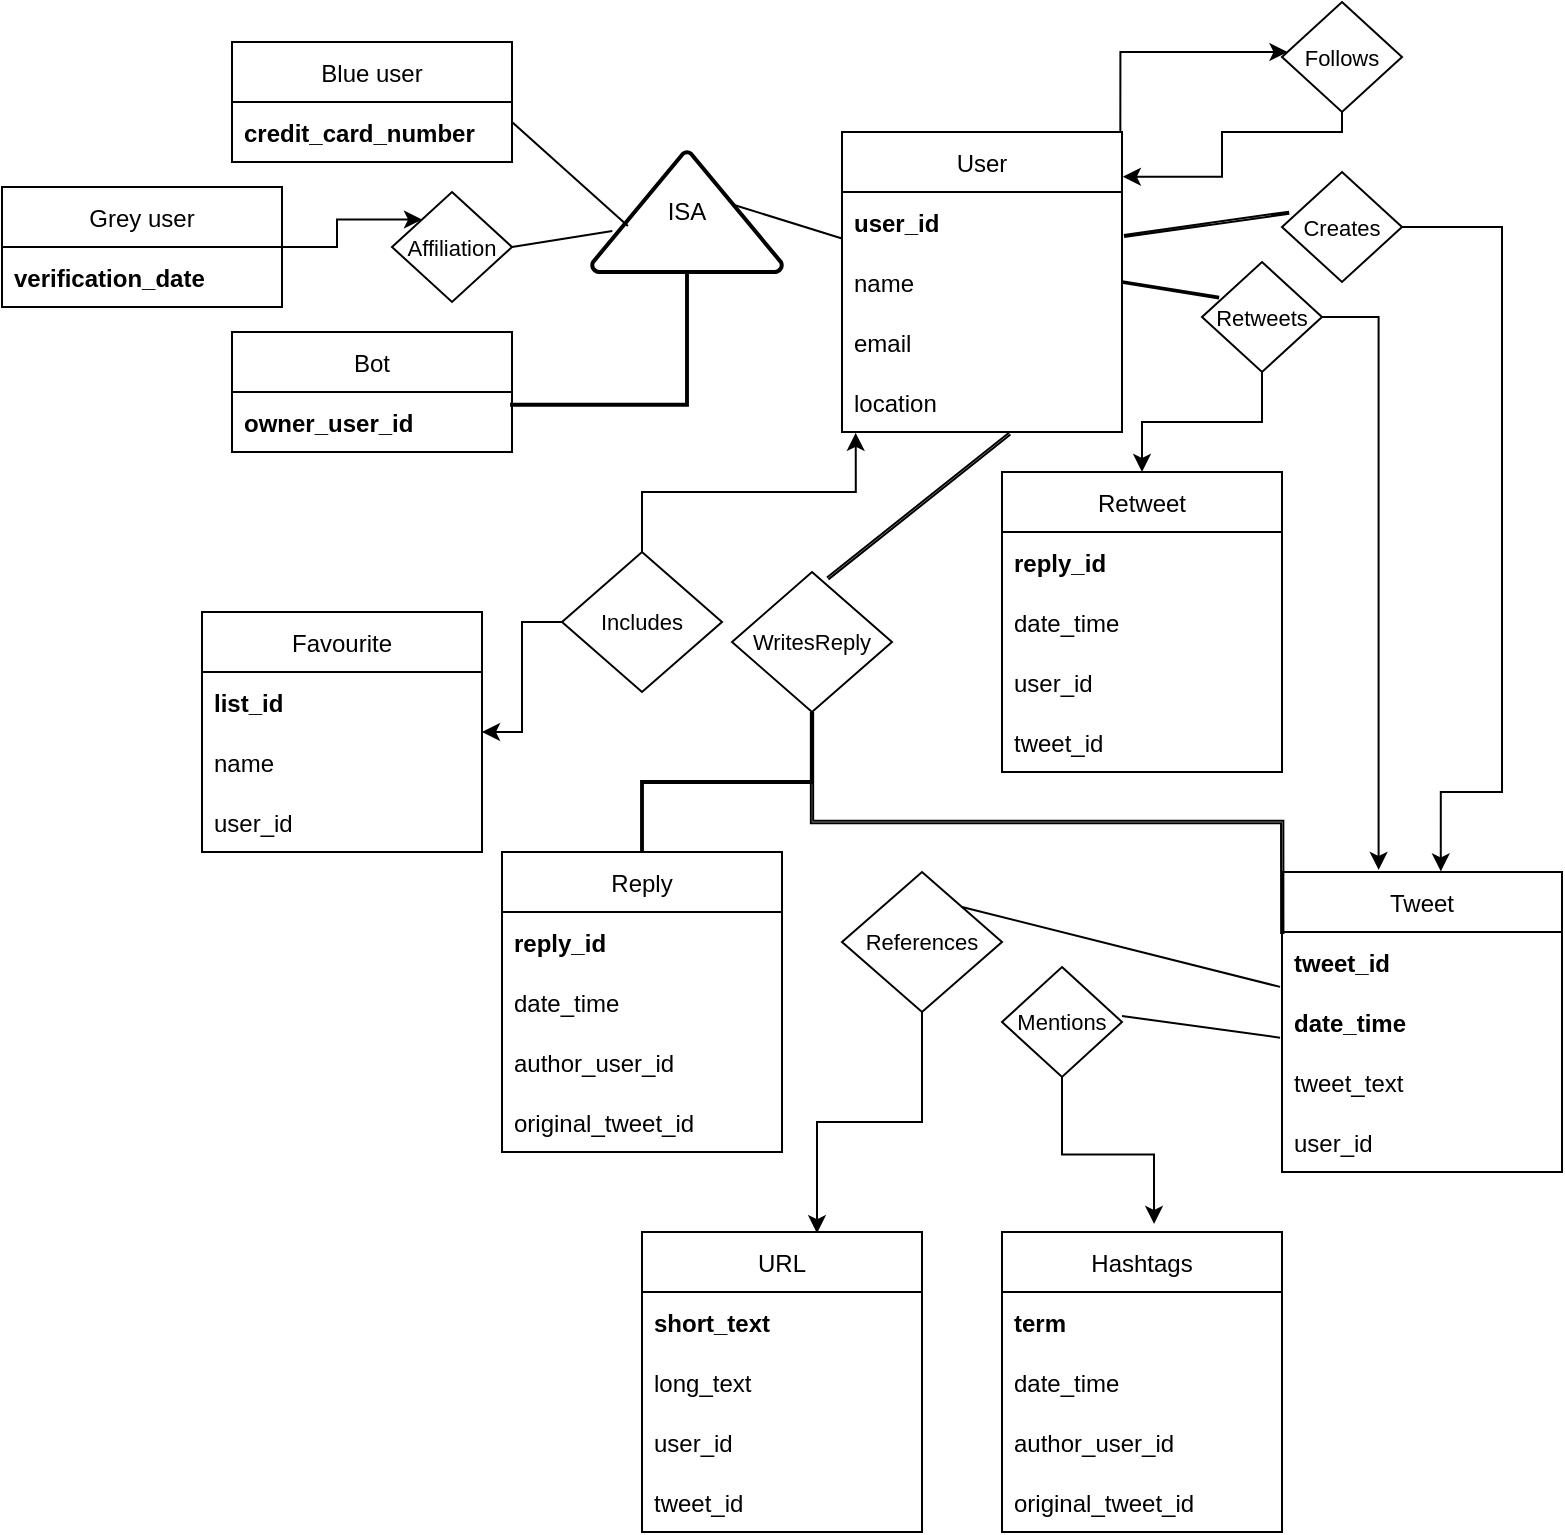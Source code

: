 <mxfile version="16.4.11" type="github"><diagram id="NhUPEk0FaMcbmMfJ17T6" name="Page-1"><mxGraphModel dx="1258" dy="685" grid="1" gridSize="10" guides="1" tooltips="1" connect="1" arrows="1" fold="1" page="1" pageScale="1" pageWidth="850" pageHeight="1100" math="0" shadow="0"><root><mxCell id="0"/><mxCell id="1" parent="0"/><mxCell id="NoShA8FLxkmNSl4R1kDr-106" style="edgeStyle=orthogonalEdgeStyle;rounded=0;orthogonalLoop=1;jettySize=auto;html=1;labelBackgroundColor=default;fontFamily=Helvetica;fontSize=11;fontColor=default;endArrow=classic;strokeColor=default;exitX=0.994;exitY=0.123;exitDx=0;exitDy=0;exitPerimeter=0;" parent="1" source="NoShA8FLxkmNSl4R1kDr-1" target="NoShA8FLxkmNSl4R1kDr-69" edge="1"><mxGeometry relative="1" as="geometry"><Array as="points"><mxPoint x="619" y="30"/></Array></mxGeometry></mxCell><mxCell id="NoShA8FLxkmNSl4R1kDr-1" value="User" style="swimlane;fontStyle=0;childLayout=stackLayout;horizontal=1;startSize=30;horizontalStack=0;resizeParent=1;resizeParentMax=0;resizeLast=0;collapsible=1;marginBottom=0;" parent="1" vertex="1"><mxGeometry x="480" y="70" width="140" height="150" as="geometry"/></mxCell><mxCell id="NoShA8FLxkmNSl4R1kDr-2" value="user_id   " style="text;strokeColor=none;fillColor=none;align=left;verticalAlign=middle;spacingLeft=4;spacingRight=4;overflow=hidden;points=[[0,0.5],[1,0.5]];portConstraint=eastwest;rotatable=0;fontStyle=1" parent="NoShA8FLxkmNSl4R1kDr-1" vertex="1"><mxGeometry y="30" width="140" height="30" as="geometry"/></mxCell><mxCell id="NoShA8FLxkmNSl4R1kDr-3" value="name" style="text;strokeColor=none;fillColor=none;align=left;verticalAlign=middle;spacingLeft=4;spacingRight=4;overflow=hidden;points=[[0,0.5],[1,0.5]];portConstraint=eastwest;rotatable=0;" parent="NoShA8FLxkmNSl4R1kDr-1" vertex="1"><mxGeometry y="60" width="140" height="30" as="geometry"/></mxCell><mxCell id="NoShA8FLxkmNSl4R1kDr-4" value="email" style="text;strokeColor=none;fillColor=none;align=left;verticalAlign=middle;spacingLeft=4;spacingRight=4;overflow=hidden;points=[[0,0.5],[1,0.5]];portConstraint=eastwest;rotatable=0;" parent="NoShA8FLxkmNSl4R1kDr-1" vertex="1"><mxGeometry y="90" width="140" height="30" as="geometry"/></mxCell><mxCell id="NoShA8FLxkmNSl4R1kDr-5" value="location" style="text;strokeColor=none;fillColor=none;align=left;verticalAlign=middle;spacingLeft=4;spacingRight=4;overflow=hidden;points=[[0,0.5],[1,0.5]];portConstraint=eastwest;rotatable=0;" parent="NoShA8FLxkmNSl4R1kDr-1" vertex="1"><mxGeometry y="120" width="140" height="30" as="geometry"/></mxCell><mxCell id="NoShA8FLxkmNSl4R1kDr-7" value="Tweet" style="swimlane;fontStyle=0;childLayout=stackLayout;horizontal=1;startSize=30;horizontalStack=0;resizeParent=1;resizeParentMax=0;resizeLast=0;collapsible=1;marginBottom=0;" parent="1" vertex="1"><mxGeometry x="700" y="440" width="140" height="150" as="geometry"/></mxCell><mxCell id="NoShA8FLxkmNSl4R1kDr-8" value="tweet_id" style="text;strokeColor=none;fillColor=none;align=left;verticalAlign=middle;spacingLeft=4;spacingRight=4;overflow=hidden;points=[[0,0.5],[1,0.5]];portConstraint=eastwest;rotatable=0;fontStyle=1" parent="NoShA8FLxkmNSl4R1kDr-7" vertex="1"><mxGeometry y="30" width="140" height="30" as="geometry"/></mxCell><mxCell id="NoShA8FLxkmNSl4R1kDr-46" value="date_time" style="text;strokeColor=none;fillColor=none;align=left;verticalAlign=middle;spacingLeft=4;spacingRight=4;overflow=hidden;points=[[0,0.5],[1,0.5]];portConstraint=eastwest;rotatable=0;fontStyle=1" parent="NoShA8FLxkmNSl4R1kDr-7" vertex="1"><mxGeometry y="60" width="140" height="30" as="geometry"/></mxCell><mxCell id="NoShA8FLxkmNSl4R1kDr-10" value="tweet_text" style="text;strokeColor=none;fillColor=none;align=left;verticalAlign=middle;spacingLeft=4;spacingRight=4;overflow=hidden;points=[[0,0.5],[1,0.5]];portConstraint=eastwest;rotatable=0;" parent="NoShA8FLxkmNSl4R1kDr-7" vertex="1"><mxGeometry y="90" width="140" height="30" as="geometry"/></mxCell><mxCell id="NoShA8FLxkmNSl4R1kDr-11" value="user_id" style="text;strokeColor=none;fillColor=none;align=left;verticalAlign=middle;spacingLeft=4;spacingRight=4;overflow=hidden;points=[[0,0.5],[1,0.5]];portConstraint=eastwest;rotatable=0;" parent="NoShA8FLxkmNSl4R1kDr-7" vertex="1"><mxGeometry y="120" width="140" height="30" as="geometry"/></mxCell><mxCell id="NoShA8FLxkmNSl4R1kDr-32" value="Favourite" style="swimlane;fontStyle=0;childLayout=stackLayout;horizontal=1;startSize=30;horizontalStack=0;resizeParent=1;resizeParentMax=0;resizeLast=0;collapsible=1;marginBottom=0;" parent="1" vertex="1"><mxGeometry x="160" y="310" width="140" height="120" as="geometry"/></mxCell><mxCell id="NoShA8FLxkmNSl4R1kDr-33" value="list_id" style="text;strokeColor=none;fillColor=none;align=left;verticalAlign=middle;spacingLeft=4;spacingRight=4;overflow=hidden;points=[[0,0.5],[1,0.5]];portConstraint=eastwest;rotatable=0;fontStyle=1" parent="NoShA8FLxkmNSl4R1kDr-32" vertex="1"><mxGeometry y="30" width="140" height="30" as="geometry"/></mxCell><mxCell id="NoShA8FLxkmNSl4R1kDr-34" value="name" style="text;strokeColor=none;fillColor=none;align=left;verticalAlign=middle;spacingLeft=4;spacingRight=4;overflow=hidden;points=[[0,0.5],[1,0.5]];portConstraint=eastwest;rotatable=0;" parent="NoShA8FLxkmNSl4R1kDr-32" vertex="1"><mxGeometry y="60" width="140" height="30" as="geometry"/></mxCell><mxCell id="NoShA8FLxkmNSl4R1kDr-36" value="user_id" style="text;strokeColor=none;fillColor=none;align=left;verticalAlign=middle;spacingLeft=4;spacingRight=4;overflow=hidden;points=[[0,0.5],[1,0.5]];portConstraint=eastwest;rotatable=0;" parent="NoShA8FLxkmNSl4R1kDr-32" vertex="1"><mxGeometry y="90" width="140" height="30" as="geometry"/></mxCell><mxCell id="NoShA8FLxkmNSl4R1kDr-37" value="Blue user" style="swimlane;fontStyle=0;childLayout=stackLayout;horizontal=1;startSize=30;horizontalStack=0;resizeParent=1;resizeParentMax=0;resizeLast=0;collapsible=1;marginBottom=0;" parent="1" vertex="1"><mxGeometry x="175" y="25" width="140" height="60" as="geometry"/></mxCell><mxCell id="NoShA8FLxkmNSl4R1kDr-39" value="credit_card_number" style="text;strokeColor=none;fillColor=none;align=left;verticalAlign=middle;spacingLeft=4;spacingRight=4;overflow=hidden;points=[[0,0.5],[1,0.5]];portConstraint=eastwest;rotatable=0;fontStyle=1" parent="NoShA8FLxkmNSl4R1kDr-37" vertex="1"><mxGeometry y="30" width="140" height="30" as="geometry"/></mxCell><mxCell id="NoShA8FLxkmNSl4R1kDr-129" style="edgeStyle=orthogonalEdgeStyle;rounded=0;orthogonalLoop=1;jettySize=auto;html=1;entryX=0;entryY=0;entryDx=0;entryDy=0;labelBackgroundColor=default;fontFamily=Helvetica;fontSize=11;fontColor=default;endArrow=classic;strokeColor=default;" parent="1" source="NoShA8FLxkmNSl4R1kDr-42" target="NoShA8FLxkmNSl4R1kDr-61" edge="1"><mxGeometry relative="1" as="geometry"/></mxCell><mxCell id="NoShA8FLxkmNSl4R1kDr-42" value="Grey user" style="swimlane;fontStyle=0;childLayout=stackLayout;horizontal=1;startSize=30;horizontalStack=0;resizeParent=1;resizeParentMax=0;resizeLast=0;collapsible=1;marginBottom=0;" parent="1" vertex="1"><mxGeometry x="60" y="97.5" width="140" height="60" as="geometry"/></mxCell><mxCell id="NoShA8FLxkmNSl4R1kDr-43" value="verification_date" style="text;strokeColor=none;fillColor=none;align=left;verticalAlign=middle;spacingLeft=4;spacingRight=4;overflow=hidden;points=[[0,0.5],[1,0.5]];portConstraint=eastwest;rotatable=0;fontStyle=1" parent="NoShA8FLxkmNSl4R1kDr-42" vertex="1"><mxGeometry y="30" width="140" height="30" as="geometry"/></mxCell><mxCell id="NoShA8FLxkmNSl4R1kDr-44" value="Bot" style="swimlane;fontStyle=0;childLayout=stackLayout;horizontal=1;startSize=30;horizontalStack=0;resizeParent=1;resizeParentMax=0;resizeLast=0;collapsible=1;marginBottom=0;" parent="1" vertex="1"><mxGeometry x="175" y="170" width="140" height="60" as="geometry"/></mxCell><mxCell id="NoShA8FLxkmNSl4R1kDr-45" value="owner_user_id" style="text;strokeColor=none;fillColor=none;align=left;verticalAlign=middle;spacingLeft=4;spacingRight=4;overflow=hidden;points=[[0,0.5],[1,0.5]];portConstraint=eastwest;rotatable=0;fontStyle=1" parent="NoShA8FLxkmNSl4R1kDr-44" vertex="1"><mxGeometry y="30" width="140" height="30" as="geometry"/></mxCell><mxCell id="NoShA8FLxkmNSl4R1kDr-131" style="edgeStyle=orthogonalEdgeStyle;rounded=0;orthogonalLoop=1;jettySize=auto;html=1;entryX=0.993;entryY=0.213;entryDx=0;entryDy=0;entryPerimeter=0;labelBackgroundColor=default;fontFamily=Helvetica;fontSize=11;fontColor=default;endArrow=classic;strokeColor=default;shape=link;width=-0.943;" parent="1" source="NoShA8FLxkmNSl4R1kDr-47" target="NoShA8FLxkmNSl4R1kDr-45" edge="1"><mxGeometry relative="1" as="geometry"/></mxCell><mxCell id="NoShA8FLxkmNSl4R1kDr-47" value="ISA" style="strokeWidth=2;html=1;shape=mxgraph.flowchart.extract_or_measurement;whiteSpace=wrap;" parent="1" vertex="1"><mxGeometry x="355" y="80" width="95" height="60" as="geometry"/></mxCell><mxCell id="NoShA8FLxkmNSl4R1kDr-55" value="" style="endArrow=none;html=1;rounded=0;labelBackgroundColor=default;fontFamily=Helvetica;fontSize=11;fontColor=default;strokeColor=default;entryX=0.189;entryY=0.617;entryDx=0;entryDy=0;entryPerimeter=0;" parent="1" target="NoShA8FLxkmNSl4R1kDr-47" edge="1"><mxGeometry width="50" height="50" relative="1" as="geometry"><mxPoint x="315" y="65" as="sourcePoint"/><mxPoint x="365" y="15" as="targetPoint"/></mxGeometry></mxCell><mxCell id="NoShA8FLxkmNSl4R1kDr-57" value="" style="endArrow=none;html=1;rounded=0;labelBackgroundColor=default;fontFamily=Helvetica;fontSize=11;fontColor=default;strokeColor=default;exitX=1;exitY=0.5;exitDx=0;exitDy=0;entryX=0.107;entryY=0.659;entryDx=0;entryDy=0;entryPerimeter=0;" parent="1" source="NoShA8FLxkmNSl4R1kDr-61" target="NoShA8FLxkmNSl4R1kDr-47" edge="1"><mxGeometry width="50" height="50" relative="1" as="geometry"><mxPoint x="325" y="75" as="sourcePoint"/><mxPoint x="375" y="125" as="targetPoint"/></mxGeometry></mxCell><mxCell id="NoShA8FLxkmNSl4R1kDr-60" value="" style="endArrow=none;html=1;rounded=0;labelBackgroundColor=default;fontFamily=Helvetica;fontSize=11;fontColor=default;strokeColor=default;exitX=0.744;exitY=0.439;exitDx=0;exitDy=0;exitPerimeter=0;" parent="1" source="NoShA8FLxkmNSl4R1kDr-47" target="NoShA8FLxkmNSl4R1kDr-1" edge="1"><mxGeometry width="50" height="50" relative="1" as="geometry"><mxPoint x="320" y="110" as="sourcePoint"/><mxPoint x="377.955" y="162.02" as="targetPoint"/></mxGeometry></mxCell><mxCell id="NoShA8FLxkmNSl4R1kDr-61" value="Affiliation" style="rhombus;whiteSpace=wrap;html=1;fontFamily=Helvetica;fontSize=11;fontColor=default;" parent="1" vertex="1"><mxGeometry x="255" y="100" width="60" height="55" as="geometry"/></mxCell><mxCell id="NoShA8FLxkmNSl4R1kDr-66" value="" style="endArrow=none;html=1;rounded=0;labelBackgroundColor=default;fontFamily=Helvetica;fontSize=11;fontColor=default;strokeColor=default;exitX=0.5;exitY=1;exitDx=0;exitDy=0;exitPerimeter=0;entryX=0.5;entryY=0;entryDx=0;entryDy=0;" parent="1" source="NoShA8FLxkmNSl4R1kDr-47" edge="1"><mxGeometry width="50" height="50" relative="1" as="geometry"><mxPoint x="497.52" y="162.42" as="sourcePoint"/><mxPoint x="402.5" y="160.0" as="targetPoint"/></mxGeometry></mxCell><mxCell id="NoShA8FLxkmNSl4R1kDr-104" style="edgeStyle=orthogonalEdgeStyle;rounded=0;orthogonalLoop=1;jettySize=auto;html=1;entryX=1.003;entryY=0.149;entryDx=0;entryDy=0;entryPerimeter=0;labelBackgroundColor=default;fontFamily=Helvetica;fontSize=11;fontColor=default;endArrow=classic;strokeColor=default;" parent="1" source="NoShA8FLxkmNSl4R1kDr-69" target="NoShA8FLxkmNSl4R1kDr-1" edge="1"><mxGeometry relative="1" as="geometry"><Array as="points"><mxPoint x="730" y="70"/><mxPoint x="670" y="70"/><mxPoint x="670" y="92"/></Array></mxGeometry></mxCell><mxCell id="NoShA8FLxkmNSl4R1kDr-69" value="Follows" style="rhombus;whiteSpace=wrap;html=1;fontFamily=Helvetica;fontSize=11;fontColor=default;" parent="1" vertex="1"><mxGeometry x="700" y="5" width="60" height="55" as="geometry"/></mxCell><mxCell id="NoShA8FLxkmNSl4R1kDr-72" value="Reply" style="swimlane;fontStyle=0;childLayout=stackLayout;horizontal=1;startSize=30;horizontalStack=0;resizeParent=1;resizeParentMax=0;resizeLast=0;collapsible=1;marginBottom=0;" parent="1" vertex="1"><mxGeometry x="310" y="430" width="140" height="150" as="geometry"/></mxCell><mxCell id="NoShA8FLxkmNSl4R1kDr-73" value="reply_id" style="text;strokeColor=none;fillColor=none;align=left;verticalAlign=middle;spacingLeft=4;spacingRight=4;overflow=hidden;points=[[0,0.5],[1,0.5]];portConstraint=eastwest;rotatable=0;fontStyle=1" parent="NoShA8FLxkmNSl4R1kDr-72" vertex="1"><mxGeometry y="30" width="140" height="30" as="geometry"/></mxCell><mxCell id="NoShA8FLxkmNSl4R1kDr-74" value="date_time" style="text;strokeColor=none;fillColor=none;align=left;verticalAlign=middle;spacingLeft=4;spacingRight=4;overflow=hidden;points=[[0,0.5],[1,0.5]];portConstraint=eastwest;rotatable=0;fontStyle=0" parent="NoShA8FLxkmNSl4R1kDr-72" vertex="1"><mxGeometry y="60" width="140" height="30" as="geometry"/></mxCell><mxCell id="NoShA8FLxkmNSl4R1kDr-75" value="author_user_id" style="text;strokeColor=none;fillColor=none;align=left;verticalAlign=middle;spacingLeft=4;spacingRight=4;overflow=hidden;points=[[0,0.5],[1,0.5]];portConstraint=eastwest;rotatable=0;" parent="NoShA8FLxkmNSl4R1kDr-72" vertex="1"><mxGeometry y="90" width="140" height="30" as="geometry"/></mxCell><mxCell id="NoShA8FLxkmNSl4R1kDr-76" value="original_tweet_id" style="text;strokeColor=none;fillColor=none;align=left;verticalAlign=middle;spacingLeft=4;spacingRight=4;overflow=hidden;points=[[0,0.5],[1,0.5]];portConstraint=eastwest;rotatable=0;" parent="NoShA8FLxkmNSl4R1kDr-72" vertex="1"><mxGeometry y="120" width="140" height="30" as="geometry"/></mxCell><mxCell id="NoShA8FLxkmNSl4R1kDr-77" value="Retweet" style="swimlane;fontStyle=0;childLayout=stackLayout;horizontal=1;startSize=30;horizontalStack=0;resizeParent=1;resizeParentMax=0;resizeLast=0;collapsible=1;marginBottom=0;" parent="1" vertex="1"><mxGeometry x="560" y="240" width="140" height="150" as="geometry"/></mxCell><mxCell id="NoShA8FLxkmNSl4R1kDr-78" value="reply_id" style="text;strokeColor=none;fillColor=none;align=left;verticalAlign=middle;spacingLeft=4;spacingRight=4;overflow=hidden;points=[[0,0.5],[1,0.5]];portConstraint=eastwest;rotatable=0;fontStyle=1" parent="NoShA8FLxkmNSl4R1kDr-77" vertex="1"><mxGeometry y="30" width="140" height="30" as="geometry"/></mxCell><mxCell id="NoShA8FLxkmNSl4R1kDr-79" value="date_time" style="text;strokeColor=none;fillColor=none;align=left;verticalAlign=middle;spacingLeft=4;spacingRight=4;overflow=hidden;points=[[0,0.5],[1,0.5]];portConstraint=eastwest;rotatable=0;fontStyle=0" parent="NoShA8FLxkmNSl4R1kDr-77" vertex="1"><mxGeometry y="60" width="140" height="30" as="geometry"/></mxCell><mxCell id="NoShA8FLxkmNSl4R1kDr-80" value="user_id" style="text;strokeColor=none;fillColor=none;align=left;verticalAlign=middle;spacingLeft=4;spacingRight=4;overflow=hidden;points=[[0,0.5],[1,0.5]];portConstraint=eastwest;rotatable=0;" parent="NoShA8FLxkmNSl4R1kDr-77" vertex="1"><mxGeometry y="90" width="140" height="30" as="geometry"/></mxCell><mxCell id="NoShA8FLxkmNSl4R1kDr-81" value="tweet_id" style="text;strokeColor=none;fillColor=none;align=left;verticalAlign=middle;spacingLeft=4;spacingRight=4;overflow=hidden;points=[[0,0.5],[1,0.5]];portConstraint=eastwest;rotatable=0;" parent="NoShA8FLxkmNSl4R1kDr-77" vertex="1"><mxGeometry y="120" width="140" height="30" as="geometry"/></mxCell><mxCell id="NoShA8FLxkmNSl4R1kDr-82" value="Hashtags" style="swimlane;fontStyle=0;childLayout=stackLayout;horizontal=1;startSize=30;horizontalStack=0;resizeParent=1;resizeParentMax=0;resizeLast=0;collapsible=1;marginBottom=0;" parent="1" vertex="1"><mxGeometry x="560" y="620" width="140" height="150" as="geometry"/></mxCell><mxCell id="NoShA8FLxkmNSl4R1kDr-83" value="term" style="text;strokeColor=none;fillColor=none;align=left;verticalAlign=middle;spacingLeft=4;spacingRight=4;overflow=hidden;points=[[0,0.5],[1,0.5]];portConstraint=eastwest;rotatable=0;fontStyle=1" parent="NoShA8FLxkmNSl4R1kDr-82" vertex="1"><mxGeometry y="30" width="140" height="30" as="geometry"/></mxCell><mxCell id="NoShA8FLxkmNSl4R1kDr-84" value="date_time" style="text;strokeColor=none;fillColor=none;align=left;verticalAlign=middle;spacingLeft=4;spacingRight=4;overflow=hidden;points=[[0,0.5],[1,0.5]];portConstraint=eastwest;rotatable=0;fontStyle=0" parent="NoShA8FLxkmNSl4R1kDr-82" vertex="1"><mxGeometry y="60" width="140" height="30" as="geometry"/></mxCell><mxCell id="NoShA8FLxkmNSl4R1kDr-85" value="author_user_id" style="text;strokeColor=none;fillColor=none;align=left;verticalAlign=middle;spacingLeft=4;spacingRight=4;overflow=hidden;points=[[0,0.5],[1,0.5]];portConstraint=eastwest;rotatable=0;" parent="NoShA8FLxkmNSl4R1kDr-82" vertex="1"><mxGeometry y="90" width="140" height="30" as="geometry"/></mxCell><mxCell id="NoShA8FLxkmNSl4R1kDr-86" value="original_tweet_id" style="text;strokeColor=none;fillColor=none;align=left;verticalAlign=middle;spacingLeft=4;spacingRight=4;overflow=hidden;points=[[0,0.5],[1,0.5]];portConstraint=eastwest;rotatable=0;" parent="NoShA8FLxkmNSl4R1kDr-82" vertex="1"><mxGeometry y="120" width="140" height="30" as="geometry"/></mxCell><mxCell id="NoShA8FLxkmNSl4R1kDr-88" value="URL" style="swimlane;fontStyle=0;childLayout=stackLayout;horizontal=1;startSize=30;horizontalStack=0;resizeParent=1;resizeParentMax=0;resizeLast=0;collapsible=1;marginBottom=0;" parent="1" vertex="1"><mxGeometry x="380" y="620" width="140" height="150" as="geometry"/></mxCell><mxCell id="NoShA8FLxkmNSl4R1kDr-89" value="short_text" style="text;strokeColor=none;fillColor=none;align=left;verticalAlign=middle;spacingLeft=4;spacingRight=4;overflow=hidden;points=[[0,0.5],[1,0.5]];portConstraint=eastwest;rotatable=0;fontStyle=1" parent="NoShA8FLxkmNSl4R1kDr-88" vertex="1"><mxGeometry y="30" width="140" height="30" as="geometry"/></mxCell><mxCell id="NoShA8FLxkmNSl4R1kDr-90" value="long_text" style="text;strokeColor=none;fillColor=none;align=left;verticalAlign=middle;spacingLeft=4;spacingRight=4;overflow=hidden;points=[[0,0.5],[1,0.5]];portConstraint=eastwest;rotatable=0;fontStyle=0" parent="NoShA8FLxkmNSl4R1kDr-88" vertex="1"><mxGeometry y="60" width="140" height="30" as="geometry"/></mxCell><mxCell id="NoShA8FLxkmNSl4R1kDr-91" value="user_id" style="text;strokeColor=none;fillColor=none;align=left;verticalAlign=middle;spacingLeft=4;spacingRight=4;overflow=hidden;points=[[0,0.5],[1,0.5]];portConstraint=eastwest;rotatable=0;" parent="NoShA8FLxkmNSl4R1kDr-88" vertex="1"><mxGeometry y="90" width="140" height="30" as="geometry"/></mxCell><mxCell id="NoShA8FLxkmNSl4R1kDr-92" value="tweet_id" style="text;strokeColor=none;fillColor=none;align=left;verticalAlign=middle;spacingLeft=4;spacingRight=4;overflow=hidden;points=[[0,0.5],[1,0.5]];portConstraint=eastwest;rotatable=0;" parent="NoShA8FLxkmNSl4R1kDr-88" vertex="1"><mxGeometry y="120" width="140" height="30" as="geometry"/></mxCell><mxCell id="NoShA8FLxkmNSl4R1kDr-109" style="edgeStyle=orthogonalEdgeStyle;rounded=0;orthogonalLoop=1;jettySize=auto;html=1;entryX=0.567;entryY=-0.002;entryDx=0;entryDy=0;entryPerimeter=0;labelBackgroundColor=default;fontFamily=Helvetica;fontSize=11;fontColor=default;endArrow=classic;strokeColor=default;" parent="1" source="NoShA8FLxkmNSl4R1kDr-94" target="NoShA8FLxkmNSl4R1kDr-7" edge="1"><mxGeometry relative="1" as="geometry"><Array as="points"><mxPoint x="810" y="118"/><mxPoint x="810" y="400"/><mxPoint x="779" y="400"/></Array></mxGeometry></mxCell><mxCell id="NoShA8FLxkmNSl4R1kDr-94" value="Creates" style="rhombus;whiteSpace=wrap;html=1;fontFamily=Helvetica;fontSize=11;fontColor=default;" parent="1" vertex="1"><mxGeometry x="700" y="90" width="60" height="55" as="geometry"/></mxCell><mxCell id="NoShA8FLxkmNSl4R1kDr-111" style="edgeStyle=orthogonalEdgeStyle;rounded=0;orthogonalLoop=1;jettySize=auto;html=1;labelBackgroundColor=default;fontFamily=Helvetica;fontSize=11;fontColor=default;endArrow=classic;strokeColor=default;shape=link;width=0.924;" parent="1" source="NoShA8FLxkmNSl4R1kDr-95" target="NoShA8FLxkmNSl4R1kDr-72" edge="1"><mxGeometry relative="1" as="geometry"/></mxCell><mxCell id="NoShA8FLxkmNSl4R1kDr-116" style="edgeStyle=orthogonalEdgeStyle;rounded=0;orthogonalLoop=1;jettySize=auto;html=1;entryX=0.001;entryY=0.033;entryDx=0;entryDy=0;entryPerimeter=0;labelBackgroundColor=default;fontFamily=Helvetica;fontSize=11;fontColor=default;endArrow=classic;strokeColor=default;shape=link;width=1.148;" parent="1" source="NoShA8FLxkmNSl4R1kDr-95" target="NoShA8FLxkmNSl4R1kDr-8" edge="1"><mxGeometry relative="1" as="geometry"><Array as="points"><mxPoint x="465" y="415"/><mxPoint x="700" y="415"/></Array></mxGeometry></mxCell><mxCell id="NoShA8FLxkmNSl4R1kDr-95" value="WritesReply" style="rhombus;whiteSpace=wrap;html=1;fontFamily=Helvetica;fontSize=11;fontColor=default;" parent="1" vertex="1"><mxGeometry x="425" y="290" width="80" height="70" as="geometry"/></mxCell><mxCell id="NoShA8FLxkmNSl4R1kDr-118" style="edgeStyle=orthogonalEdgeStyle;rounded=0;orthogonalLoop=1;jettySize=auto;html=1;labelBackgroundColor=default;fontFamily=Helvetica;fontSize=11;fontColor=default;endArrow=classic;strokeColor=default;" parent="1" source="NoShA8FLxkmNSl4R1kDr-96" target="NoShA8FLxkmNSl4R1kDr-77" edge="1"><mxGeometry relative="1" as="geometry"/></mxCell><mxCell id="NoShA8FLxkmNSl4R1kDr-121" style="edgeStyle=orthogonalEdgeStyle;rounded=0;orthogonalLoop=1;jettySize=auto;html=1;entryX=0.345;entryY=-0.007;entryDx=0;entryDy=0;entryPerimeter=0;labelBackgroundColor=default;fontFamily=Helvetica;fontSize=11;fontColor=default;endArrow=classic;strokeColor=default;" parent="1" source="NoShA8FLxkmNSl4R1kDr-96" target="NoShA8FLxkmNSl4R1kDr-7" edge="1"><mxGeometry relative="1" as="geometry"><Array as="points"><mxPoint x="748" y="163"/></Array></mxGeometry></mxCell><mxCell id="NoShA8FLxkmNSl4R1kDr-96" value="Retweets" style="rhombus;whiteSpace=wrap;html=1;fontFamily=Helvetica;fontSize=11;fontColor=default;" parent="1" vertex="1"><mxGeometry x="660" y="135" width="60" height="55" as="geometry"/></mxCell><mxCell id="NoShA8FLxkmNSl4R1kDr-123" style="edgeStyle=orthogonalEdgeStyle;rounded=0;orthogonalLoop=1;jettySize=auto;html=1;labelBackgroundColor=default;fontFamily=Helvetica;fontSize=11;fontColor=default;endArrow=classic;strokeColor=default;entryX=0.543;entryY=-0.027;entryDx=0;entryDy=0;entryPerimeter=0;" parent="1" source="NoShA8FLxkmNSl4R1kDr-97" target="NoShA8FLxkmNSl4R1kDr-82" edge="1"><mxGeometry relative="1" as="geometry"/></mxCell><mxCell id="NoShA8FLxkmNSl4R1kDr-97" value="Mentions" style="rhombus;whiteSpace=wrap;html=1;fontFamily=Helvetica;fontSize=11;fontColor=default;" parent="1" vertex="1"><mxGeometry x="560" y="487.5" width="60" height="55" as="geometry"/></mxCell><mxCell id="NoShA8FLxkmNSl4R1kDr-125" style="edgeStyle=orthogonalEdgeStyle;rounded=0;orthogonalLoop=1;jettySize=auto;html=1;entryX=0.625;entryY=0.004;entryDx=0;entryDy=0;entryPerimeter=0;labelBackgroundColor=default;fontFamily=Helvetica;fontSize=11;fontColor=default;endArrow=classic;strokeColor=default;" parent="1" source="NoShA8FLxkmNSl4R1kDr-98" target="NoShA8FLxkmNSl4R1kDr-88" edge="1"><mxGeometry relative="1" as="geometry"/></mxCell><mxCell id="NoShA8FLxkmNSl4R1kDr-98" value="References" style="rhombus;whiteSpace=wrap;html=1;fontFamily=Helvetica;fontSize=11;fontColor=default;" parent="1" vertex="1"><mxGeometry x="480" y="440" width="80" height="70" as="geometry"/></mxCell><mxCell id="NoShA8FLxkmNSl4R1kDr-127" style="edgeStyle=orthogonalEdgeStyle;rounded=0;orthogonalLoop=1;jettySize=auto;html=1;labelBackgroundColor=default;fontFamily=Helvetica;fontSize=11;fontColor=default;endArrow=classic;strokeColor=default;" parent="1" source="NoShA8FLxkmNSl4R1kDr-99" target="NoShA8FLxkmNSl4R1kDr-32" edge="1"><mxGeometry relative="1" as="geometry"/></mxCell><mxCell id="NoShA8FLxkmNSl4R1kDr-130" style="edgeStyle=orthogonalEdgeStyle;rounded=0;orthogonalLoop=1;jettySize=auto;html=1;entryX=0.049;entryY=1.014;entryDx=0;entryDy=0;entryPerimeter=0;labelBackgroundColor=default;fontFamily=Helvetica;fontSize=11;fontColor=default;endArrow=classic;strokeColor=default;" parent="1" source="NoShA8FLxkmNSl4R1kDr-99" target="NoShA8FLxkmNSl4R1kDr-5" edge="1"><mxGeometry relative="1" as="geometry"/></mxCell><mxCell id="NoShA8FLxkmNSl4R1kDr-99" value="Includes" style="rhombus;whiteSpace=wrap;html=1;fontFamily=Helvetica;fontSize=11;fontColor=default;" parent="1" vertex="1"><mxGeometry x="340" y="280" width="80" height="70" as="geometry"/></mxCell><mxCell id="NoShA8FLxkmNSl4R1kDr-108" value="" style="endArrow=none;html=1;rounded=0;labelBackgroundColor=default;fontFamily=Helvetica;fontSize=11;fontColor=default;strokeColor=default;exitX=1.007;exitY=0.732;exitDx=0;exitDy=0;exitPerimeter=0;entryX=0.06;entryY=0.37;entryDx=0;entryDy=0;entryPerimeter=0;shape=link;width=1.011;" parent="1" source="NoShA8FLxkmNSl4R1kDr-2" target="NoShA8FLxkmNSl4R1kDr-94" edge="1"><mxGeometry width="50" height="50" relative="1" as="geometry"><mxPoint x="630" y="120.0" as="sourcePoint"/><mxPoint x="689.32" y="121.679" as="targetPoint"/></mxGeometry></mxCell><mxCell id="NoShA8FLxkmNSl4R1kDr-110" value="" style="endArrow=none;html=1;rounded=0;labelBackgroundColor=default;fontFamily=Helvetica;fontSize=11;fontColor=default;strokeColor=default;exitX=0.599;exitY=1.027;exitDx=0;exitDy=0;exitPerimeter=0;entryX=0.598;entryY=0.046;entryDx=0;entryDy=0;entryPerimeter=0;shape=link;width=-1.163;" parent="1" source="NoShA8FLxkmNSl4R1kDr-5" target="NoShA8FLxkmNSl4R1kDr-95" edge="1"><mxGeometry width="50" height="50" relative="1" as="geometry"><mxPoint x="407.5" y="185" as="sourcePoint"/><mxPoint x="407.5" y="205" as="targetPoint"/></mxGeometry></mxCell><mxCell id="NoShA8FLxkmNSl4R1kDr-119" value="" style="endArrow=none;html=1;rounded=0;labelBackgroundColor=default;fontFamily=Helvetica;fontSize=11;fontColor=default;strokeColor=default;exitX=1;exitY=0.5;exitDx=0;exitDy=0;entryX=0.143;entryY=0.324;entryDx=0;entryDy=0;entryPerimeter=0;shape=link;width=-0.794;" parent="1" source="NoShA8FLxkmNSl4R1kDr-3" target="NoShA8FLxkmNSl4R1kDr-96" edge="1"><mxGeometry width="50" height="50" relative="1" as="geometry"><mxPoint x="620" y="156.61" as="sourcePoint"/><mxPoint x="702.62" y="145.0" as="targetPoint"/></mxGeometry></mxCell><mxCell id="NoShA8FLxkmNSl4R1kDr-122" value="" style="endArrow=none;html=1;rounded=0;labelBackgroundColor=default;fontFamily=Helvetica;fontSize=11;fontColor=default;strokeColor=default;exitX=-0.007;exitY=0.762;exitDx=0;exitDy=0;exitPerimeter=0;" parent="1" source="NoShA8FLxkmNSl4R1kDr-46" edge="1"><mxGeometry width="50" height="50" relative="1" as="geometry"><mxPoint x="705.51" y="440.0" as="sourcePoint"/><mxPoint x="620" y="512" as="targetPoint"/></mxGeometry></mxCell><mxCell id="NoShA8FLxkmNSl4R1kDr-124" value="" style="endArrow=none;html=1;rounded=0;labelBackgroundColor=default;fontFamily=Helvetica;fontSize=11;fontColor=default;strokeColor=default;exitX=-0.007;exitY=-0.085;exitDx=0;exitDy=0;exitPerimeter=0;entryX=1;entryY=0;entryDx=0;entryDy=0;" parent="1" source="NoShA8FLxkmNSl4R1kDr-46" target="NoShA8FLxkmNSl4R1kDr-98" edge="1"><mxGeometry width="50" height="50" relative="1" as="geometry"><mxPoint x="620.0" y="470.86" as="sourcePoint"/><mxPoint x="540.98" y="460" as="targetPoint"/></mxGeometry></mxCell></root></mxGraphModel></diagram></mxfile>